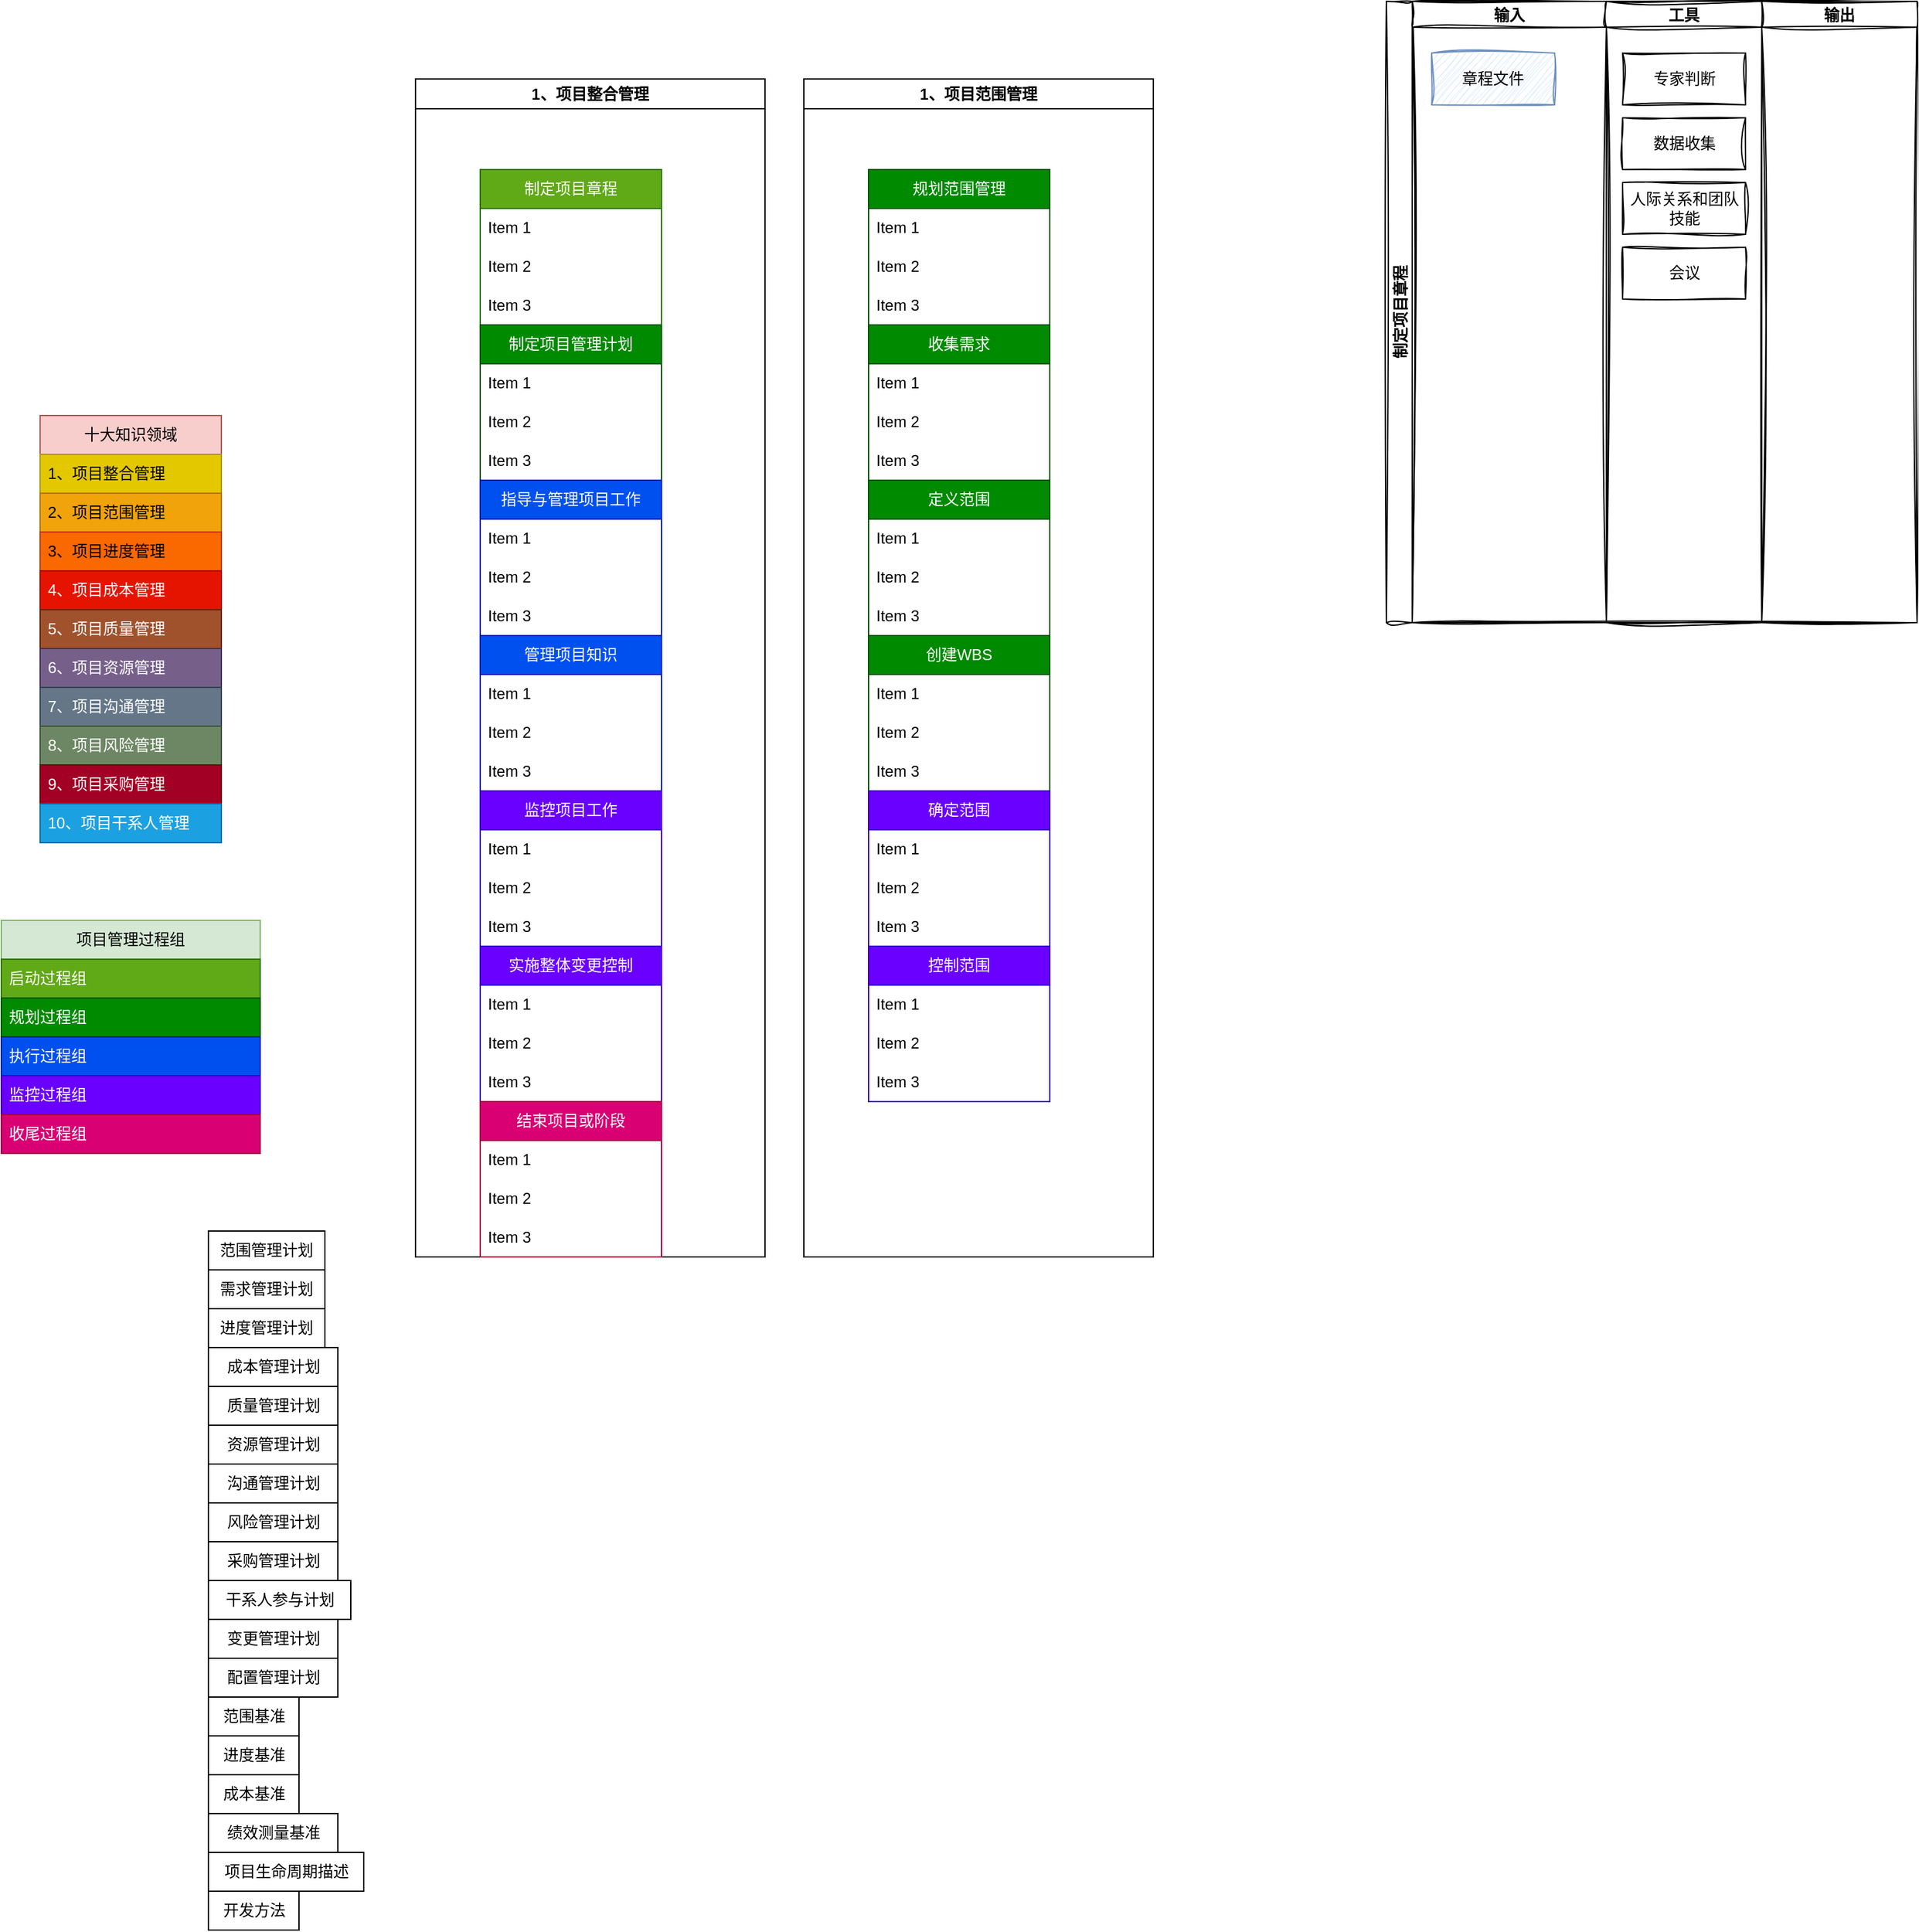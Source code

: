<mxfile version="21.6.6" type="github">
  <diagram name="第 1 页" id="t9mlwEgcXnynXTgt-zQa">
    <mxGraphModel dx="2261" dy="1925" grid="1" gridSize="10" guides="1" tooltips="1" connect="1" arrows="1" fold="1" page="1" pageScale="1" pageWidth="827" pageHeight="1169" math="0" shadow="0">
      <root>
        <mxCell id="0" />
        <mxCell id="1" parent="0" />
        <mxCell id="gJwUaaOIH9GKqoacNyTL-9" value="项目管理过程组" style="swimlane;fontStyle=0;childLayout=stackLayout;horizontal=1;startSize=30;horizontalStack=0;resizeParent=1;resizeParentMax=0;resizeLast=0;collapsible=1;marginBottom=0;whiteSpace=wrap;html=1;fillColor=#d5e8d4;strokeColor=#82b366;" parent="1" vertex="1">
          <mxGeometry x="-490" y="370" width="200" height="180" as="geometry" />
        </mxCell>
        <mxCell id="gJwUaaOIH9GKqoacNyTL-10" value="启动过程组" style="text;strokeColor=#2D7600;fillColor=#60a917;align=left;verticalAlign=middle;spacingLeft=4;spacingRight=4;overflow=hidden;points=[[0,0.5],[1,0.5]];portConstraint=eastwest;rotatable=0;whiteSpace=wrap;html=1;fontColor=#ffffff;" parent="gJwUaaOIH9GKqoacNyTL-9" vertex="1">
          <mxGeometry y="30" width="200" height="30" as="geometry" />
        </mxCell>
        <mxCell id="gJwUaaOIH9GKqoacNyTL-13" value="规划过程组" style="text;strokeColor=#005700;fillColor=#008a00;align=left;verticalAlign=middle;spacingLeft=4;spacingRight=4;overflow=hidden;points=[[0,0.5],[1,0.5]];portConstraint=eastwest;rotatable=0;whiteSpace=wrap;html=1;fontColor=#ffffff;" parent="gJwUaaOIH9GKqoacNyTL-9" vertex="1">
          <mxGeometry y="60" width="200" height="30" as="geometry" />
        </mxCell>
        <mxCell id="gJwUaaOIH9GKqoacNyTL-14" value="执行过程组" style="text;strokeColor=#001DBC;fillColor=#0050ef;align=left;verticalAlign=middle;spacingLeft=4;spacingRight=4;overflow=hidden;points=[[0,0.5],[1,0.5]];portConstraint=eastwest;rotatable=0;whiteSpace=wrap;html=1;fontColor=#ffffff;" parent="gJwUaaOIH9GKqoacNyTL-9" vertex="1">
          <mxGeometry y="90" width="200" height="30" as="geometry" />
        </mxCell>
        <mxCell id="gJwUaaOIH9GKqoacNyTL-17" value="监控过程组" style="text;strokeColor=#3700CC;fillColor=#6a00ff;align=left;verticalAlign=middle;spacingLeft=4;spacingRight=4;overflow=hidden;points=[[0,0.5],[1,0.5]];portConstraint=eastwest;rotatable=0;whiteSpace=wrap;html=1;fontColor=#ffffff;" parent="gJwUaaOIH9GKqoacNyTL-9" vertex="1">
          <mxGeometry y="120" width="200" height="30" as="geometry" />
        </mxCell>
        <mxCell id="gJwUaaOIH9GKqoacNyTL-11" value="收尾过程组" style="text;strokeColor=#A50040;fillColor=#d80073;align=left;verticalAlign=middle;spacingLeft=4;spacingRight=4;overflow=hidden;points=[[0,0.5],[1,0.5]];portConstraint=eastwest;rotatable=0;whiteSpace=wrap;html=1;fontColor=#ffffff;" parent="gJwUaaOIH9GKqoacNyTL-9" vertex="1">
          <mxGeometry y="150" width="200" height="30" as="geometry" />
        </mxCell>
        <mxCell id="gJwUaaOIH9GKqoacNyTL-55" value="十大知识领域" style="swimlane;fontStyle=0;childLayout=stackLayout;horizontal=1;startSize=30;horizontalStack=0;resizeParent=1;resizeParentMax=0;resizeLast=0;collapsible=1;marginBottom=0;whiteSpace=wrap;html=1;fillColor=#f8cecc;strokeColor=#b85450;" parent="1" vertex="1">
          <mxGeometry x="-460" y="-20" width="140" height="330" as="geometry" />
        </mxCell>
        <mxCell id="gJwUaaOIH9GKqoacNyTL-56" value="&lt;span style=&quot;background-color: initial;&quot;&gt;1、项目整合管理&lt;/span&gt;" style="text;strokeColor=#B09500;fillColor=#e3c800;align=left;verticalAlign=middle;spacingLeft=4;spacingRight=4;overflow=hidden;points=[[0,0.5],[1,0.5]];portConstraint=eastwest;rotatable=0;whiteSpace=wrap;html=1;fontColor=#000000;" parent="gJwUaaOIH9GKqoacNyTL-55" vertex="1">
          <mxGeometry y="30" width="140" height="30" as="geometry" />
        </mxCell>
        <mxCell id="gJwUaaOIH9GKqoacNyTL-59" value="&lt;span style=&quot;background-color: initial;&quot;&gt;2、项目范围管理&lt;/span&gt;" style="text;strokeColor=#BD7000;fillColor=#f0a30a;align=left;verticalAlign=middle;spacingLeft=4;spacingRight=4;overflow=hidden;points=[[0,0.5],[1,0.5]];portConstraint=eastwest;rotatable=0;whiteSpace=wrap;html=1;fontColor=#000000;" parent="gJwUaaOIH9GKqoacNyTL-55" vertex="1">
          <mxGeometry y="60" width="140" height="30" as="geometry" />
        </mxCell>
        <mxCell id="gJwUaaOIH9GKqoacNyTL-60" value="3、项目进度管理" style="text;strokeColor=#C73500;fillColor=#fa6800;align=left;verticalAlign=middle;spacingLeft=4;spacingRight=4;overflow=hidden;points=[[0,0.5],[1,0.5]];portConstraint=eastwest;rotatable=0;whiteSpace=wrap;html=1;fontColor=#000000;" parent="gJwUaaOIH9GKqoacNyTL-55" vertex="1">
          <mxGeometry y="90" width="140" height="30" as="geometry" />
        </mxCell>
        <mxCell id="gJwUaaOIH9GKqoacNyTL-57" value="4、项目成本管理" style="text;strokeColor=#B20000;fillColor=#e51400;align=left;verticalAlign=middle;spacingLeft=4;spacingRight=4;overflow=hidden;points=[[0,0.5],[1,0.5]];portConstraint=eastwest;rotatable=0;whiteSpace=wrap;html=1;fontColor=#ffffff;" parent="gJwUaaOIH9GKqoacNyTL-55" vertex="1">
          <mxGeometry y="120" width="140" height="30" as="geometry" />
        </mxCell>
        <mxCell id="gJwUaaOIH9GKqoacNyTL-58" value="5、项目质量管理" style="text;strokeColor=#6D1F00;fillColor=#a0522d;align=left;verticalAlign=middle;spacingLeft=4;spacingRight=4;overflow=hidden;points=[[0,0.5],[1,0.5]];portConstraint=eastwest;rotatable=0;whiteSpace=wrap;html=1;fontColor=#ffffff;" parent="gJwUaaOIH9GKqoacNyTL-55" vertex="1">
          <mxGeometry y="150" width="140" height="30" as="geometry" />
        </mxCell>
        <mxCell id="gJwUaaOIH9GKqoacNyTL-61" value="6、项目资源管理" style="text;strokeColor=#432D57;fillColor=#76608a;align=left;verticalAlign=middle;spacingLeft=4;spacingRight=4;overflow=hidden;points=[[0,0.5],[1,0.5]];portConstraint=eastwest;rotatable=0;whiteSpace=wrap;html=1;fontColor=#ffffff;" parent="gJwUaaOIH9GKqoacNyTL-55" vertex="1">
          <mxGeometry y="180" width="140" height="30" as="geometry" />
        </mxCell>
        <mxCell id="gJwUaaOIH9GKqoacNyTL-62" value="7、项目沟通管理" style="text;strokeColor=#314354;fillColor=#647687;align=left;verticalAlign=middle;spacingLeft=4;spacingRight=4;overflow=hidden;points=[[0,0.5],[1,0.5]];portConstraint=eastwest;rotatable=0;whiteSpace=wrap;html=1;fontColor=#ffffff;" parent="gJwUaaOIH9GKqoacNyTL-55" vertex="1">
          <mxGeometry y="210" width="140" height="30" as="geometry" />
        </mxCell>
        <mxCell id="gJwUaaOIH9GKqoacNyTL-63" value="8、项目风险管理" style="text;strokeColor=#3A5431;fillColor=#6d8764;align=left;verticalAlign=middle;spacingLeft=4;spacingRight=4;overflow=hidden;points=[[0,0.5],[1,0.5]];portConstraint=eastwest;rotatable=0;whiteSpace=wrap;html=1;fontColor=#ffffff;" parent="gJwUaaOIH9GKqoacNyTL-55" vertex="1">
          <mxGeometry y="240" width="140" height="30" as="geometry" />
        </mxCell>
        <mxCell id="gJwUaaOIH9GKqoacNyTL-64" value="9、项目采购管理" style="text;strokeColor=#6F0000;fillColor=#a20025;align=left;verticalAlign=middle;spacingLeft=4;spacingRight=4;overflow=hidden;points=[[0,0.5],[1,0.5]];portConstraint=eastwest;rotatable=0;whiteSpace=wrap;html=1;fontColor=#ffffff;" parent="gJwUaaOIH9GKqoacNyTL-55" vertex="1">
          <mxGeometry y="270" width="140" height="30" as="geometry" />
        </mxCell>
        <mxCell id="gJwUaaOIH9GKqoacNyTL-65" value="10、项目干系人管理" style="text;strokeColor=#006EAF;fillColor=#1ba1e2;align=left;verticalAlign=middle;spacingLeft=4;spacingRight=4;overflow=hidden;points=[[0,0.5],[1,0.5]];portConstraint=eastwest;rotatable=0;whiteSpace=wrap;html=1;fontColor=#ffffff;" parent="gJwUaaOIH9GKqoacNyTL-55" vertex="1">
          <mxGeometry y="300" width="140" height="30" as="geometry" />
        </mxCell>
        <mxCell id="gJwUaaOIH9GKqoacNyTL-102" value="范围管理计划" style="text;html=1;strokeColor=default;fillColor=none;align=center;verticalAlign=middle;whiteSpace=wrap;rounded=0;" parent="1" vertex="1">
          <mxGeometry x="-330" y="610" width="90" height="30" as="geometry" />
        </mxCell>
        <mxCell id="gJwUaaOIH9GKqoacNyTL-103" value="需求管理计划" style="text;html=1;strokeColor=default;fillColor=none;align=center;verticalAlign=middle;whiteSpace=wrap;rounded=0;" parent="1" vertex="1">
          <mxGeometry x="-330" y="640" width="90" height="30" as="geometry" />
        </mxCell>
        <mxCell id="gJwUaaOIH9GKqoacNyTL-104" value="进度管理计划" style="text;html=1;strokeColor=default;fillColor=none;align=center;verticalAlign=middle;whiteSpace=wrap;rounded=0;" parent="1" vertex="1">
          <mxGeometry x="-330" y="670" width="90" height="30" as="geometry" />
        </mxCell>
        <mxCell id="gJwUaaOIH9GKqoacNyTL-109" value="成本管理计划" style="text;html=1;align=center;verticalAlign=middle;resizable=0;points=[];autosize=1;strokeColor=default;fillColor=none;" parent="1" vertex="1">
          <mxGeometry x="-330" y="700" width="100" height="30" as="geometry" />
        </mxCell>
        <mxCell id="gJwUaaOIH9GKqoacNyTL-110" value="质量管理计划" style="text;html=1;align=center;verticalAlign=middle;resizable=0;points=[];autosize=1;strokeColor=default;fillColor=none;" parent="1" vertex="1">
          <mxGeometry x="-330" y="730" width="100" height="30" as="geometry" />
        </mxCell>
        <mxCell id="gJwUaaOIH9GKqoacNyTL-111" value="资源管理计划" style="text;html=1;align=center;verticalAlign=middle;resizable=0;points=[];autosize=1;strokeColor=default;fillColor=none;" parent="1" vertex="1">
          <mxGeometry x="-330" y="760" width="100" height="30" as="geometry" />
        </mxCell>
        <mxCell id="gJwUaaOIH9GKqoacNyTL-112" value="沟通管理计划" style="text;html=1;align=center;verticalAlign=middle;resizable=0;points=[];autosize=1;strokeColor=default;fillColor=none;" parent="1" vertex="1">
          <mxGeometry x="-330" y="790" width="100" height="30" as="geometry" />
        </mxCell>
        <mxCell id="gJwUaaOIH9GKqoacNyTL-113" value="风险管理计划" style="text;html=1;align=center;verticalAlign=middle;resizable=0;points=[];autosize=1;strokeColor=default;fillColor=none;" parent="1" vertex="1">
          <mxGeometry x="-330" y="820" width="100" height="30" as="geometry" />
        </mxCell>
        <mxCell id="gJwUaaOIH9GKqoacNyTL-114" value="采购管理计划" style="text;html=1;align=center;verticalAlign=middle;resizable=0;points=[];autosize=1;strokeColor=default;fillColor=none;" parent="1" vertex="1">
          <mxGeometry x="-330" y="850" width="100" height="30" as="geometry" />
        </mxCell>
        <mxCell id="gJwUaaOIH9GKqoacNyTL-115" value="干系人参与计划" style="text;html=1;align=center;verticalAlign=middle;resizable=0;points=[];autosize=1;strokeColor=default;fillColor=none;" parent="1" vertex="1">
          <mxGeometry x="-330" y="880" width="110" height="30" as="geometry" />
        </mxCell>
        <mxCell id="gJwUaaOIH9GKqoacNyTL-116" value="变更管理计划" style="text;html=1;align=center;verticalAlign=middle;resizable=0;points=[];autosize=1;strokeColor=default;fillColor=none;" parent="1" vertex="1">
          <mxGeometry x="-330" y="910" width="100" height="30" as="geometry" />
        </mxCell>
        <mxCell id="gJwUaaOIH9GKqoacNyTL-117" value="配置管理计划" style="text;html=1;align=center;verticalAlign=middle;resizable=0;points=[];autosize=1;strokeColor=default;fillColor=none;" parent="1" vertex="1">
          <mxGeometry x="-330" y="940" width="100" height="30" as="geometry" />
        </mxCell>
        <mxCell id="gJwUaaOIH9GKqoacNyTL-118" value="范围基准" style="text;html=1;align=center;verticalAlign=middle;resizable=0;points=[];autosize=1;strokeColor=default;fillColor=none;" parent="1" vertex="1">
          <mxGeometry x="-330" y="970" width="70" height="30" as="geometry" />
        </mxCell>
        <mxCell id="gJwUaaOIH9GKqoacNyTL-119" value="进度基准" style="text;html=1;align=center;verticalAlign=middle;resizable=0;points=[];autosize=1;strokeColor=default;fillColor=none;" parent="1" vertex="1">
          <mxGeometry x="-330" y="1000" width="70" height="30" as="geometry" />
        </mxCell>
        <mxCell id="gJwUaaOIH9GKqoacNyTL-120" value="成本基准" style="text;html=1;align=center;verticalAlign=middle;resizable=0;points=[];autosize=1;strokeColor=default;fillColor=none;" parent="1" vertex="1">
          <mxGeometry x="-330" y="1030" width="70" height="30" as="geometry" />
        </mxCell>
        <mxCell id="gJwUaaOIH9GKqoacNyTL-121" value="绩效测量基准" style="text;html=1;align=center;verticalAlign=middle;resizable=0;points=[];autosize=1;strokeColor=default;fillColor=none;" parent="1" vertex="1">
          <mxGeometry x="-330" y="1060" width="100" height="30" as="geometry" />
        </mxCell>
        <mxCell id="gJwUaaOIH9GKqoacNyTL-122" value="项目生命周期描述" style="text;html=1;align=center;verticalAlign=middle;resizable=0;points=[];autosize=1;strokeColor=default;fillColor=none;" parent="1" vertex="1">
          <mxGeometry x="-330" y="1090" width="120" height="30" as="geometry" />
        </mxCell>
        <mxCell id="gJwUaaOIH9GKqoacNyTL-123" value="开发方法" style="text;html=1;align=center;verticalAlign=middle;resizable=0;points=[];autosize=1;strokeColor=default;fillColor=none;" parent="1" vertex="1">
          <mxGeometry x="-330" y="1120" width="70" height="30" as="geometry" />
        </mxCell>
        <mxCell id="gJwUaaOIH9GKqoacNyTL-138" value="1、项目整合管理" style="swimlane;whiteSpace=wrap;html=1;" parent="1" vertex="1">
          <mxGeometry x="-170" y="-280" width="270" height="910" as="geometry">
            <mxRectangle x="-170" y="-280" width="130" height="30" as="alternateBounds" />
          </mxGeometry>
        </mxCell>
        <mxCell id="gJwUaaOIH9GKqoacNyTL-70" value="制定项目章程" style="swimlane;fontStyle=0;childLayout=stackLayout;horizontal=1;startSize=30;horizontalStack=0;resizeParent=1;resizeParentMax=0;resizeLast=0;collapsible=1;marginBottom=0;whiteSpace=wrap;html=1;fillColor=#60a917;strokeColor=#2D7600;fontColor=#ffffff;swimlaneFillColor=none;" parent="gJwUaaOIH9GKqoacNyTL-138" vertex="1">
          <mxGeometry x="50" y="70" width="140" height="120" as="geometry">
            <mxRectangle x="-60" y="-40" width="110" height="30" as="alternateBounds" />
          </mxGeometry>
        </mxCell>
        <mxCell id="gJwUaaOIH9GKqoacNyTL-71" value="Item 1" style="text;strokeColor=none;fillColor=none;align=left;verticalAlign=middle;spacingLeft=4;spacingRight=4;overflow=hidden;points=[[0,0.5],[1,0.5]];portConstraint=eastwest;rotatable=0;whiteSpace=wrap;html=1;" parent="gJwUaaOIH9GKqoacNyTL-70" vertex="1">
          <mxGeometry y="30" width="140" height="30" as="geometry" />
        </mxCell>
        <mxCell id="gJwUaaOIH9GKqoacNyTL-72" value="Item 2" style="text;strokeColor=none;fillColor=none;align=left;verticalAlign=middle;spacingLeft=4;spacingRight=4;overflow=hidden;points=[[0,0.5],[1,0.5]];portConstraint=eastwest;rotatable=0;whiteSpace=wrap;html=1;" parent="gJwUaaOIH9GKqoacNyTL-70" vertex="1">
          <mxGeometry y="60" width="140" height="30" as="geometry" />
        </mxCell>
        <mxCell id="gJwUaaOIH9GKqoacNyTL-73" value="Item 3" style="text;strokeColor=none;fillColor=none;align=left;verticalAlign=middle;spacingLeft=4;spacingRight=4;overflow=hidden;points=[[0,0.5],[1,0.5]];portConstraint=eastwest;rotatable=0;whiteSpace=wrap;html=1;" parent="gJwUaaOIH9GKqoacNyTL-70" vertex="1">
          <mxGeometry y="90" width="140" height="30" as="geometry" />
        </mxCell>
        <mxCell id="gJwUaaOIH9GKqoacNyTL-74" value="制定项目管理计划" style="swimlane;fontStyle=0;childLayout=stackLayout;horizontal=1;startSize=30;horizontalStack=0;resizeParent=1;resizeParentMax=0;resizeLast=0;collapsible=1;marginBottom=0;whiteSpace=wrap;html=1;fillColor=#008a00;strokeColor=#005700;fontColor=#ffffff;swimlaneFillColor=none;" parent="gJwUaaOIH9GKqoacNyTL-138" vertex="1">
          <mxGeometry x="50" y="190" width="140" height="120" as="geometry">
            <mxRectangle x="-60" y="80" width="140" height="30" as="alternateBounds" />
          </mxGeometry>
        </mxCell>
        <mxCell id="gJwUaaOIH9GKqoacNyTL-75" value="Item 1" style="text;strokeColor=none;fillColor=none;align=left;verticalAlign=middle;spacingLeft=4;spacingRight=4;overflow=hidden;points=[[0,0.5],[1,0.5]];portConstraint=eastwest;rotatable=0;whiteSpace=wrap;html=1;" parent="gJwUaaOIH9GKqoacNyTL-74" vertex="1">
          <mxGeometry y="30" width="140" height="30" as="geometry" />
        </mxCell>
        <mxCell id="gJwUaaOIH9GKqoacNyTL-76" value="Item 2" style="text;strokeColor=none;fillColor=none;align=left;verticalAlign=middle;spacingLeft=4;spacingRight=4;overflow=hidden;points=[[0,0.5],[1,0.5]];portConstraint=eastwest;rotatable=0;whiteSpace=wrap;html=1;" parent="gJwUaaOIH9GKqoacNyTL-74" vertex="1">
          <mxGeometry y="60" width="140" height="30" as="geometry" />
        </mxCell>
        <mxCell id="gJwUaaOIH9GKqoacNyTL-77" value="Item 3" style="text;strokeColor=none;fillColor=none;align=left;verticalAlign=middle;spacingLeft=4;spacingRight=4;overflow=hidden;points=[[0,0.5],[1,0.5]];portConstraint=eastwest;rotatable=0;whiteSpace=wrap;html=1;" parent="gJwUaaOIH9GKqoacNyTL-74" vertex="1">
          <mxGeometry y="90" width="140" height="30" as="geometry" />
        </mxCell>
        <mxCell id="gJwUaaOIH9GKqoacNyTL-78" value="指导与管理项目工作" style="swimlane;fontStyle=0;childLayout=stackLayout;horizontal=1;startSize=30;horizontalStack=0;resizeParent=1;resizeParentMax=0;resizeLast=0;collapsible=1;marginBottom=0;whiteSpace=wrap;html=1;fillColor=#0050ef;strokeColor=#001DBC;fontColor=#ffffff;swimlaneFillColor=none;" parent="gJwUaaOIH9GKqoacNyTL-138" vertex="1">
          <mxGeometry x="50" y="310" width="140" height="120" as="geometry">
            <mxRectangle x="-60" y="20" width="150" height="30" as="alternateBounds" />
          </mxGeometry>
        </mxCell>
        <mxCell id="gJwUaaOIH9GKqoacNyTL-79" value="Item 1" style="text;strokeColor=none;fillColor=none;align=left;verticalAlign=middle;spacingLeft=4;spacingRight=4;overflow=hidden;points=[[0,0.5],[1,0.5]];portConstraint=eastwest;rotatable=0;whiteSpace=wrap;html=1;" parent="gJwUaaOIH9GKqoacNyTL-78" vertex="1">
          <mxGeometry y="30" width="140" height="30" as="geometry" />
        </mxCell>
        <mxCell id="gJwUaaOIH9GKqoacNyTL-80" value="Item 2" style="text;strokeColor=none;fillColor=none;align=left;verticalAlign=middle;spacingLeft=4;spacingRight=4;overflow=hidden;points=[[0,0.5],[1,0.5]];portConstraint=eastwest;rotatable=0;whiteSpace=wrap;html=1;" parent="gJwUaaOIH9GKqoacNyTL-78" vertex="1">
          <mxGeometry y="60" width="140" height="30" as="geometry" />
        </mxCell>
        <mxCell id="gJwUaaOIH9GKqoacNyTL-81" value="Item 3" style="text;strokeColor=none;fillColor=none;align=left;verticalAlign=middle;spacingLeft=4;spacingRight=4;overflow=hidden;points=[[0,0.5],[1,0.5]];portConstraint=eastwest;rotatable=0;whiteSpace=wrap;html=1;" parent="gJwUaaOIH9GKqoacNyTL-78" vertex="1">
          <mxGeometry y="90" width="140" height="30" as="geometry" />
        </mxCell>
        <mxCell id="gJwUaaOIH9GKqoacNyTL-86" value="管理项目知识" style="swimlane;fontStyle=0;childLayout=stackLayout;horizontal=1;startSize=30;horizontalStack=0;resizeParent=1;resizeParentMax=0;resizeLast=0;collapsible=1;marginBottom=0;whiteSpace=wrap;html=1;fillColor=#0050ef;strokeColor=#001DBC;fontColor=#ffffff;" parent="gJwUaaOIH9GKqoacNyTL-138" vertex="1">
          <mxGeometry x="50" y="430" width="140" height="120" as="geometry">
            <mxRectangle x="-60" y="320" width="110" height="30" as="alternateBounds" />
          </mxGeometry>
        </mxCell>
        <mxCell id="gJwUaaOIH9GKqoacNyTL-87" value="Item 1" style="text;strokeColor=none;fillColor=none;align=left;verticalAlign=middle;spacingLeft=4;spacingRight=4;overflow=hidden;points=[[0,0.5],[1,0.5]];portConstraint=eastwest;rotatable=0;whiteSpace=wrap;html=1;" parent="gJwUaaOIH9GKqoacNyTL-86" vertex="1">
          <mxGeometry y="30" width="140" height="30" as="geometry" />
        </mxCell>
        <mxCell id="gJwUaaOIH9GKqoacNyTL-88" value="Item 2" style="text;strokeColor=none;fillColor=none;align=left;verticalAlign=middle;spacingLeft=4;spacingRight=4;overflow=hidden;points=[[0,0.5],[1,0.5]];portConstraint=eastwest;rotatable=0;whiteSpace=wrap;html=1;" parent="gJwUaaOIH9GKqoacNyTL-86" vertex="1">
          <mxGeometry y="60" width="140" height="30" as="geometry" />
        </mxCell>
        <mxCell id="gJwUaaOIH9GKqoacNyTL-89" value="Item 3" style="text;strokeColor=none;fillColor=none;align=left;verticalAlign=middle;spacingLeft=4;spacingRight=4;overflow=hidden;points=[[0,0.5],[1,0.5]];portConstraint=eastwest;rotatable=0;whiteSpace=wrap;html=1;" parent="gJwUaaOIH9GKqoacNyTL-86" vertex="1">
          <mxGeometry y="90" width="140" height="30" as="geometry" />
        </mxCell>
        <mxCell id="gJwUaaOIH9GKqoacNyTL-90" value="监控项目工作" style="swimlane;fontStyle=0;childLayout=stackLayout;horizontal=1;startSize=30;horizontalStack=0;resizeParent=1;resizeParentMax=0;resizeLast=0;collapsible=1;marginBottom=0;whiteSpace=wrap;html=1;fillColor=#6a00ff;strokeColor=#3700CC;fontColor=#ffffff;" parent="gJwUaaOIH9GKqoacNyTL-138" vertex="1">
          <mxGeometry x="50" y="550" width="140" height="120" as="geometry">
            <mxRectangle x="-60" y="440" width="110" height="30" as="alternateBounds" />
          </mxGeometry>
        </mxCell>
        <mxCell id="gJwUaaOIH9GKqoacNyTL-91" value="Item 1" style="text;strokeColor=none;fillColor=none;align=left;verticalAlign=middle;spacingLeft=4;spacingRight=4;overflow=hidden;points=[[0,0.5],[1,0.5]];portConstraint=eastwest;rotatable=0;whiteSpace=wrap;html=1;" parent="gJwUaaOIH9GKqoacNyTL-90" vertex="1">
          <mxGeometry y="30" width="140" height="30" as="geometry" />
        </mxCell>
        <mxCell id="gJwUaaOIH9GKqoacNyTL-92" value="Item 2" style="text;strokeColor=none;fillColor=none;align=left;verticalAlign=middle;spacingLeft=4;spacingRight=4;overflow=hidden;points=[[0,0.5],[1,0.5]];portConstraint=eastwest;rotatable=0;whiteSpace=wrap;html=1;" parent="gJwUaaOIH9GKqoacNyTL-90" vertex="1">
          <mxGeometry y="60" width="140" height="30" as="geometry" />
        </mxCell>
        <mxCell id="gJwUaaOIH9GKqoacNyTL-93" value="Item 3" style="text;strokeColor=none;fillColor=none;align=left;verticalAlign=middle;spacingLeft=4;spacingRight=4;overflow=hidden;points=[[0,0.5],[1,0.5]];portConstraint=eastwest;rotatable=0;whiteSpace=wrap;html=1;" parent="gJwUaaOIH9GKqoacNyTL-90" vertex="1">
          <mxGeometry y="90" width="140" height="30" as="geometry" />
        </mxCell>
        <mxCell id="gJwUaaOIH9GKqoacNyTL-94" value="实施整体变更控制" style="swimlane;fontStyle=0;childLayout=stackLayout;horizontal=1;startSize=30;horizontalStack=0;resizeParent=1;resizeParentMax=0;resizeLast=0;collapsible=1;marginBottom=0;whiteSpace=wrap;html=1;fillColor=#6a00ff;strokeColor=#3700CC;fontColor=#ffffff;" parent="gJwUaaOIH9GKqoacNyTL-138" vertex="1">
          <mxGeometry x="50" y="670" width="140" height="120" as="geometry">
            <mxRectangle x="-60" y="560" width="140" height="30" as="alternateBounds" />
          </mxGeometry>
        </mxCell>
        <mxCell id="gJwUaaOIH9GKqoacNyTL-95" value="Item 1" style="text;strokeColor=none;fillColor=none;align=left;verticalAlign=middle;spacingLeft=4;spacingRight=4;overflow=hidden;points=[[0,0.5],[1,0.5]];portConstraint=eastwest;rotatable=0;whiteSpace=wrap;html=1;" parent="gJwUaaOIH9GKqoacNyTL-94" vertex="1">
          <mxGeometry y="30" width="140" height="30" as="geometry" />
        </mxCell>
        <mxCell id="gJwUaaOIH9GKqoacNyTL-96" value="Item 2" style="text;strokeColor=none;fillColor=none;align=left;verticalAlign=middle;spacingLeft=4;spacingRight=4;overflow=hidden;points=[[0,0.5],[1,0.5]];portConstraint=eastwest;rotatable=0;whiteSpace=wrap;html=1;" parent="gJwUaaOIH9GKqoacNyTL-94" vertex="1">
          <mxGeometry y="60" width="140" height="30" as="geometry" />
        </mxCell>
        <mxCell id="gJwUaaOIH9GKqoacNyTL-97" value="Item 3" style="text;strokeColor=none;fillColor=none;align=left;verticalAlign=middle;spacingLeft=4;spacingRight=4;overflow=hidden;points=[[0,0.5],[1,0.5]];portConstraint=eastwest;rotatable=0;whiteSpace=wrap;html=1;" parent="gJwUaaOIH9GKqoacNyTL-94" vertex="1">
          <mxGeometry y="90" width="140" height="30" as="geometry" />
        </mxCell>
        <mxCell id="gJwUaaOIH9GKqoacNyTL-98" value="结束项目或阶段" style="swimlane;fontStyle=0;childLayout=stackLayout;horizontal=1;startSize=30;horizontalStack=0;resizeParent=1;resizeParentMax=0;resizeLast=0;collapsible=1;marginBottom=0;whiteSpace=wrap;html=1;fillColor=#d80073;strokeColor=#A50040;fontColor=#ffffff;" parent="gJwUaaOIH9GKqoacNyTL-138" vertex="1">
          <mxGeometry x="50" y="790" width="140" height="120" as="geometry">
            <mxRectangle x="-60" y="680" width="120" height="30" as="alternateBounds" />
          </mxGeometry>
        </mxCell>
        <mxCell id="gJwUaaOIH9GKqoacNyTL-99" value="Item 1" style="text;strokeColor=none;fillColor=none;align=left;verticalAlign=middle;spacingLeft=4;spacingRight=4;overflow=hidden;points=[[0,0.5],[1,0.5]];portConstraint=eastwest;rotatable=0;whiteSpace=wrap;html=1;" parent="gJwUaaOIH9GKqoacNyTL-98" vertex="1">
          <mxGeometry y="30" width="140" height="30" as="geometry" />
        </mxCell>
        <mxCell id="gJwUaaOIH9GKqoacNyTL-100" value="Item 2" style="text;strokeColor=none;fillColor=none;align=left;verticalAlign=middle;spacingLeft=4;spacingRight=4;overflow=hidden;points=[[0,0.5],[1,0.5]];portConstraint=eastwest;rotatable=0;whiteSpace=wrap;html=1;" parent="gJwUaaOIH9GKqoacNyTL-98" vertex="1">
          <mxGeometry y="60" width="140" height="30" as="geometry" />
        </mxCell>
        <mxCell id="gJwUaaOIH9GKqoacNyTL-101" value="Item 3" style="text;strokeColor=none;fillColor=none;align=left;verticalAlign=middle;spacingLeft=4;spacingRight=4;overflow=hidden;points=[[0,0.5],[1,0.5]];portConstraint=eastwest;rotatable=0;whiteSpace=wrap;html=1;" parent="gJwUaaOIH9GKqoacNyTL-98" vertex="1">
          <mxGeometry y="90" width="140" height="30" as="geometry" />
        </mxCell>
        <mxCell id="gJwUaaOIH9GKqoacNyTL-139" value="1、项目范围管理" style="swimlane;whiteSpace=wrap;html=1;" parent="1" vertex="1">
          <mxGeometry x="130" y="-280" width="270" height="910" as="geometry">
            <mxRectangle x="-170" y="-280" width="130" height="30" as="alternateBounds" />
          </mxGeometry>
        </mxCell>
        <mxCell id="gJwUaaOIH9GKqoacNyTL-140" value="规划范围管理" style="swimlane;fontStyle=0;childLayout=stackLayout;horizontal=1;startSize=30;horizontalStack=0;resizeParent=1;resizeParentMax=0;resizeLast=0;collapsible=1;marginBottom=0;whiteSpace=wrap;html=1;fillColor=#008a00;strokeColor=#005700;fontColor=#ffffff;swimlaneFillColor=none;" parent="gJwUaaOIH9GKqoacNyTL-139" vertex="1">
          <mxGeometry x="50" y="70" width="140" height="120" as="geometry">
            <mxRectangle x="-60" y="-40" width="110" height="30" as="alternateBounds" />
          </mxGeometry>
        </mxCell>
        <mxCell id="gJwUaaOIH9GKqoacNyTL-141" value="Item 1" style="text;strokeColor=none;fillColor=none;align=left;verticalAlign=middle;spacingLeft=4;spacingRight=4;overflow=hidden;points=[[0,0.5],[1,0.5]];portConstraint=eastwest;rotatable=0;whiteSpace=wrap;html=1;" parent="gJwUaaOIH9GKqoacNyTL-140" vertex="1">
          <mxGeometry y="30" width="140" height="30" as="geometry" />
        </mxCell>
        <mxCell id="gJwUaaOIH9GKqoacNyTL-142" value="Item 2" style="text;strokeColor=none;fillColor=none;align=left;verticalAlign=middle;spacingLeft=4;spacingRight=4;overflow=hidden;points=[[0,0.5],[1,0.5]];portConstraint=eastwest;rotatable=0;whiteSpace=wrap;html=1;" parent="gJwUaaOIH9GKqoacNyTL-140" vertex="1">
          <mxGeometry y="60" width="140" height="30" as="geometry" />
        </mxCell>
        <mxCell id="gJwUaaOIH9GKqoacNyTL-143" value="Item 3" style="text;strokeColor=none;fillColor=none;align=left;verticalAlign=middle;spacingLeft=4;spacingRight=4;overflow=hidden;points=[[0,0.5],[1,0.5]];portConstraint=eastwest;rotatable=0;whiteSpace=wrap;html=1;" parent="gJwUaaOIH9GKqoacNyTL-140" vertex="1">
          <mxGeometry y="90" width="140" height="30" as="geometry" />
        </mxCell>
        <mxCell id="gJwUaaOIH9GKqoacNyTL-144" value="收集需求" style="swimlane;fontStyle=0;childLayout=stackLayout;horizontal=1;startSize=30;horizontalStack=0;resizeParent=1;resizeParentMax=0;resizeLast=0;collapsible=1;marginBottom=0;whiteSpace=wrap;html=1;fillColor=#008a00;strokeColor=#005700;fontColor=#ffffff;swimlaneFillColor=none;" parent="gJwUaaOIH9GKqoacNyTL-139" vertex="1">
          <mxGeometry x="50" y="190" width="140" height="120" as="geometry">
            <mxRectangle x="-60" y="80" width="140" height="30" as="alternateBounds" />
          </mxGeometry>
        </mxCell>
        <mxCell id="gJwUaaOIH9GKqoacNyTL-145" value="Item 1" style="text;strokeColor=none;fillColor=none;align=left;verticalAlign=middle;spacingLeft=4;spacingRight=4;overflow=hidden;points=[[0,0.5],[1,0.5]];portConstraint=eastwest;rotatable=0;whiteSpace=wrap;html=1;" parent="gJwUaaOIH9GKqoacNyTL-144" vertex="1">
          <mxGeometry y="30" width="140" height="30" as="geometry" />
        </mxCell>
        <mxCell id="gJwUaaOIH9GKqoacNyTL-146" value="Item 2" style="text;strokeColor=none;fillColor=none;align=left;verticalAlign=middle;spacingLeft=4;spacingRight=4;overflow=hidden;points=[[0,0.5],[1,0.5]];portConstraint=eastwest;rotatable=0;whiteSpace=wrap;html=1;" parent="gJwUaaOIH9GKqoacNyTL-144" vertex="1">
          <mxGeometry y="60" width="140" height="30" as="geometry" />
        </mxCell>
        <mxCell id="gJwUaaOIH9GKqoacNyTL-147" value="Item 3" style="text;strokeColor=none;fillColor=none;align=left;verticalAlign=middle;spacingLeft=4;spacingRight=4;overflow=hidden;points=[[0,0.5],[1,0.5]];portConstraint=eastwest;rotatable=0;whiteSpace=wrap;html=1;" parent="gJwUaaOIH9GKqoacNyTL-144" vertex="1">
          <mxGeometry y="90" width="140" height="30" as="geometry" />
        </mxCell>
        <mxCell id="gJwUaaOIH9GKqoacNyTL-148" value="定义范围" style="swimlane;fontStyle=0;childLayout=stackLayout;horizontal=1;startSize=30;horizontalStack=0;resizeParent=1;resizeParentMax=0;resizeLast=0;collapsible=1;marginBottom=0;whiteSpace=wrap;html=1;fillColor=#008a00;strokeColor=#005700;fontColor=#ffffff;swimlaneFillColor=none;" parent="gJwUaaOIH9GKqoacNyTL-139" vertex="1">
          <mxGeometry x="50" y="310" width="140" height="120" as="geometry">
            <mxRectangle x="-60" y="20" width="150" height="30" as="alternateBounds" />
          </mxGeometry>
        </mxCell>
        <mxCell id="gJwUaaOIH9GKqoacNyTL-149" value="Item 1" style="text;strokeColor=none;fillColor=none;align=left;verticalAlign=middle;spacingLeft=4;spacingRight=4;overflow=hidden;points=[[0,0.5],[1,0.5]];portConstraint=eastwest;rotatable=0;whiteSpace=wrap;html=1;" parent="gJwUaaOIH9GKqoacNyTL-148" vertex="1">
          <mxGeometry y="30" width="140" height="30" as="geometry" />
        </mxCell>
        <mxCell id="gJwUaaOIH9GKqoacNyTL-150" value="Item 2" style="text;strokeColor=none;fillColor=none;align=left;verticalAlign=middle;spacingLeft=4;spacingRight=4;overflow=hidden;points=[[0,0.5],[1,0.5]];portConstraint=eastwest;rotatable=0;whiteSpace=wrap;html=1;" parent="gJwUaaOIH9GKqoacNyTL-148" vertex="1">
          <mxGeometry y="60" width="140" height="30" as="geometry" />
        </mxCell>
        <mxCell id="gJwUaaOIH9GKqoacNyTL-151" value="Item 3" style="text;strokeColor=none;fillColor=none;align=left;verticalAlign=middle;spacingLeft=4;spacingRight=4;overflow=hidden;points=[[0,0.5],[1,0.5]];portConstraint=eastwest;rotatable=0;whiteSpace=wrap;html=1;" parent="gJwUaaOIH9GKqoacNyTL-148" vertex="1">
          <mxGeometry y="90" width="140" height="30" as="geometry" />
        </mxCell>
        <mxCell id="gJwUaaOIH9GKqoacNyTL-152" value="创建WBS" style="swimlane;fontStyle=0;childLayout=stackLayout;horizontal=1;startSize=30;horizontalStack=0;resizeParent=1;resizeParentMax=0;resizeLast=0;collapsible=1;marginBottom=0;whiteSpace=wrap;html=1;fillColor=#008a00;strokeColor=#005700;fontColor=#ffffff;" parent="gJwUaaOIH9GKqoacNyTL-139" vertex="1">
          <mxGeometry x="50" y="430" width="140" height="120" as="geometry">
            <mxRectangle x="-60" y="320" width="110" height="30" as="alternateBounds" />
          </mxGeometry>
        </mxCell>
        <mxCell id="gJwUaaOIH9GKqoacNyTL-153" value="Item 1" style="text;strokeColor=none;fillColor=none;align=left;verticalAlign=middle;spacingLeft=4;spacingRight=4;overflow=hidden;points=[[0,0.5],[1,0.5]];portConstraint=eastwest;rotatable=0;whiteSpace=wrap;html=1;" parent="gJwUaaOIH9GKqoacNyTL-152" vertex="1">
          <mxGeometry y="30" width="140" height="30" as="geometry" />
        </mxCell>
        <mxCell id="gJwUaaOIH9GKqoacNyTL-154" value="Item 2" style="text;strokeColor=none;fillColor=none;align=left;verticalAlign=middle;spacingLeft=4;spacingRight=4;overflow=hidden;points=[[0,0.5],[1,0.5]];portConstraint=eastwest;rotatable=0;whiteSpace=wrap;html=1;" parent="gJwUaaOIH9GKqoacNyTL-152" vertex="1">
          <mxGeometry y="60" width="140" height="30" as="geometry" />
        </mxCell>
        <mxCell id="gJwUaaOIH9GKqoacNyTL-155" value="Item 3" style="text;strokeColor=none;fillColor=none;align=left;verticalAlign=middle;spacingLeft=4;spacingRight=4;overflow=hidden;points=[[0,0.5],[1,0.5]];portConstraint=eastwest;rotatable=0;whiteSpace=wrap;html=1;" parent="gJwUaaOIH9GKqoacNyTL-152" vertex="1">
          <mxGeometry y="90" width="140" height="30" as="geometry" />
        </mxCell>
        <mxCell id="gJwUaaOIH9GKqoacNyTL-156" value="确定范围" style="swimlane;fontStyle=0;childLayout=stackLayout;horizontal=1;startSize=30;horizontalStack=0;resizeParent=1;resizeParentMax=0;resizeLast=0;collapsible=1;marginBottom=0;whiteSpace=wrap;html=1;fillColor=#6a00ff;strokeColor=#3700CC;fontColor=#ffffff;" parent="gJwUaaOIH9GKqoacNyTL-139" vertex="1">
          <mxGeometry x="50" y="550" width="140" height="120" as="geometry">
            <mxRectangle x="-60" y="440" width="110" height="30" as="alternateBounds" />
          </mxGeometry>
        </mxCell>
        <mxCell id="gJwUaaOIH9GKqoacNyTL-157" value="Item 1" style="text;strokeColor=none;fillColor=none;align=left;verticalAlign=middle;spacingLeft=4;spacingRight=4;overflow=hidden;points=[[0,0.5],[1,0.5]];portConstraint=eastwest;rotatable=0;whiteSpace=wrap;html=1;" parent="gJwUaaOIH9GKqoacNyTL-156" vertex="1">
          <mxGeometry y="30" width="140" height="30" as="geometry" />
        </mxCell>
        <mxCell id="gJwUaaOIH9GKqoacNyTL-158" value="Item 2" style="text;strokeColor=none;fillColor=none;align=left;verticalAlign=middle;spacingLeft=4;spacingRight=4;overflow=hidden;points=[[0,0.5],[1,0.5]];portConstraint=eastwest;rotatable=0;whiteSpace=wrap;html=1;" parent="gJwUaaOIH9GKqoacNyTL-156" vertex="1">
          <mxGeometry y="60" width="140" height="30" as="geometry" />
        </mxCell>
        <mxCell id="gJwUaaOIH9GKqoacNyTL-159" value="Item 3" style="text;strokeColor=none;fillColor=none;align=left;verticalAlign=middle;spacingLeft=4;spacingRight=4;overflow=hidden;points=[[0,0.5],[1,0.5]];portConstraint=eastwest;rotatable=0;whiteSpace=wrap;html=1;" parent="gJwUaaOIH9GKqoacNyTL-156" vertex="1">
          <mxGeometry y="90" width="140" height="30" as="geometry" />
        </mxCell>
        <mxCell id="gJwUaaOIH9GKqoacNyTL-160" value="控制范围" style="swimlane;fontStyle=0;childLayout=stackLayout;horizontal=1;startSize=30;horizontalStack=0;resizeParent=1;resizeParentMax=0;resizeLast=0;collapsible=1;marginBottom=0;whiteSpace=wrap;html=1;fillColor=#6a00ff;strokeColor=#3700CC;fontColor=#ffffff;" parent="gJwUaaOIH9GKqoacNyTL-139" vertex="1">
          <mxGeometry x="50" y="670" width="140" height="120" as="geometry">
            <mxRectangle x="-60" y="560" width="140" height="30" as="alternateBounds" />
          </mxGeometry>
        </mxCell>
        <mxCell id="gJwUaaOIH9GKqoacNyTL-161" value="Item 1" style="text;strokeColor=none;fillColor=none;align=left;verticalAlign=middle;spacingLeft=4;spacingRight=4;overflow=hidden;points=[[0,0.5],[1,0.5]];portConstraint=eastwest;rotatable=0;whiteSpace=wrap;html=1;" parent="gJwUaaOIH9GKqoacNyTL-160" vertex="1">
          <mxGeometry y="30" width="140" height="30" as="geometry" />
        </mxCell>
        <mxCell id="gJwUaaOIH9GKqoacNyTL-162" value="Item 2" style="text;strokeColor=none;fillColor=none;align=left;verticalAlign=middle;spacingLeft=4;spacingRight=4;overflow=hidden;points=[[0,0.5],[1,0.5]];portConstraint=eastwest;rotatable=0;whiteSpace=wrap;html=1;" parent="gJwUaaOIH9GKqoacNyTL-160" vertex="1">
          <mxGeometry y="60" width="140" height="30" as="geometry" />
        </mxCell>
        <mxCell id="gJwUaaOIH9GKqoacNyTL-163" value="Item 3" style="text;strokeColor=none;fillColor=none;align=left;verticalAlign=middle;spacingLeft=4;spacingRight=4;overflow=hidden;points=[[0,0.5],[1,0.5]];portConstraint=eastwest;rotatable=0;whiteSpace=wrap;html=1;" parent="gJwUaaOIH9GKqoacNyTL-160" vertex="1">
          <mxGeometry y="90" width="140" height="30" as="geometry" />
        </mxCell>
        <mxCell id="BPJNlQdWapzmma86S74a-149" value="制定项目章程" style="swimlane;childLayout=stackLayout;resizeParent=1;resizeParentMax=0;startSize=20;horizontal=0;horizontalStack=1;sketch=1;curveFitting=1;jiggle=2;" vertex="1" parent="1">
          <mxGeometry x="580" y="-340" width="410" height="480" as="geometry">
            <mxRectangle x="560" y="230" width="40" height="60" as="alternateBounds" />
          </mxGeometry>
        </mxCell>
        <mxCell id="BPJNlQdWapzmma86S74a-150" value="输入" style="swimlane;startSize=20;sketch=1;curveFitting=1;jiggle=2;" vertex="1" parent="BPJNlQdWapzmma86S74a-149">
          <mxGeometry x="20" width="150" height="480" as="geometry">
            <mxRectangle x="20" width="40" height="480" as="alternateBounds" />
          </mxGeometry>
        </mxCell>
        <mxCell id="BPJNlQdWapzmma86S74a-158" value="章程文件" style="whiteSpace=wrap;html=1;sketch=1;curveFitting=1;jiggle=2;fillColor=#dae8fc;strokeColor=#6c8ebf;" vertex="1" parent="BPJNlQdWapzmma86S74a-150">
          <mxGeometry x="15" y="40" width="95" height="40" as="geometry" />
        </mxCell>
        <mxCell id="BPJNlQdWapzmma86S74a-151" value="工具" style="swimlane;startSize=20;sketch=1;curveFitting=1;jiggle=2;" vertex="1" parent="BPJNlQdWapzmma86S74a-149">
          <mxGeometry x="170" width="120" height="480" as="geometry" />
        </mxCell>
        <mxCell id="BPJNlQdWapzmma86S74a-165" value="专家判断" style="whiteSpace=wrap;html=1;sketch=1;curveFitting=1;jiggle=2;" vertex="1" parent="BPJNlQdWapzmma86S74a-151">
          <mxGeometry x="12.5" y="40" width="95" height="40" as="geometry" />
        </mxCell>
        <mxCell id="BPJNlQdWapzmma86S74a-166" value="数据收集" style="whiteSpace=wrap;html=1;sketch=1;curveFitting=1;jiggle=2;" vertex="1" parent="BPJNlQdWapzmma86S74a-151">
          <mxGeometry x="12.5" y="90" width="95" height="40" as="geometry" />
        </mxCell>
        <mxCell id="BPJNlQdWapzmma86S74a-167" value="人际关系和团队技能" style="whiteSpace=wrap;html=1;sketch=1;curveFitting=1;jiggle=2;" vertex="1" parent="BPJNlQdWapzmma86S74a-151">
          <mxGeometry x="12.5" y="140" width="95" height="40" as="geometry" />
        </mxCell>
        <mxCell id="BPJNlQdWapzmma86S74a-168" value="会议" style="whiteSpace=wrap;html=1;sketch=1;curveFitting=1;jiggle=2;" vertex="1" parent="BPJNlQdWapzmma86S74a-151">
          <mxGeometry x="12.5" y="190" width="95" height="40" as="geometry" />
        </mxCell>
        <mxCell id="BPJNlQdWapzmma86S74a-152" value="输出" style="swimlane;startSize=20;sketch=1;curveFitting=1;jiggle=2;" vertex="1" parent="BPJNlQdWapzmma86S74a-149">
          <mxGeometry x="290" width="120" height="480" as="geometry" />
        </mxCell>
      </root>
    </mxGraphModel>
  </diagram>
</mxfile>
